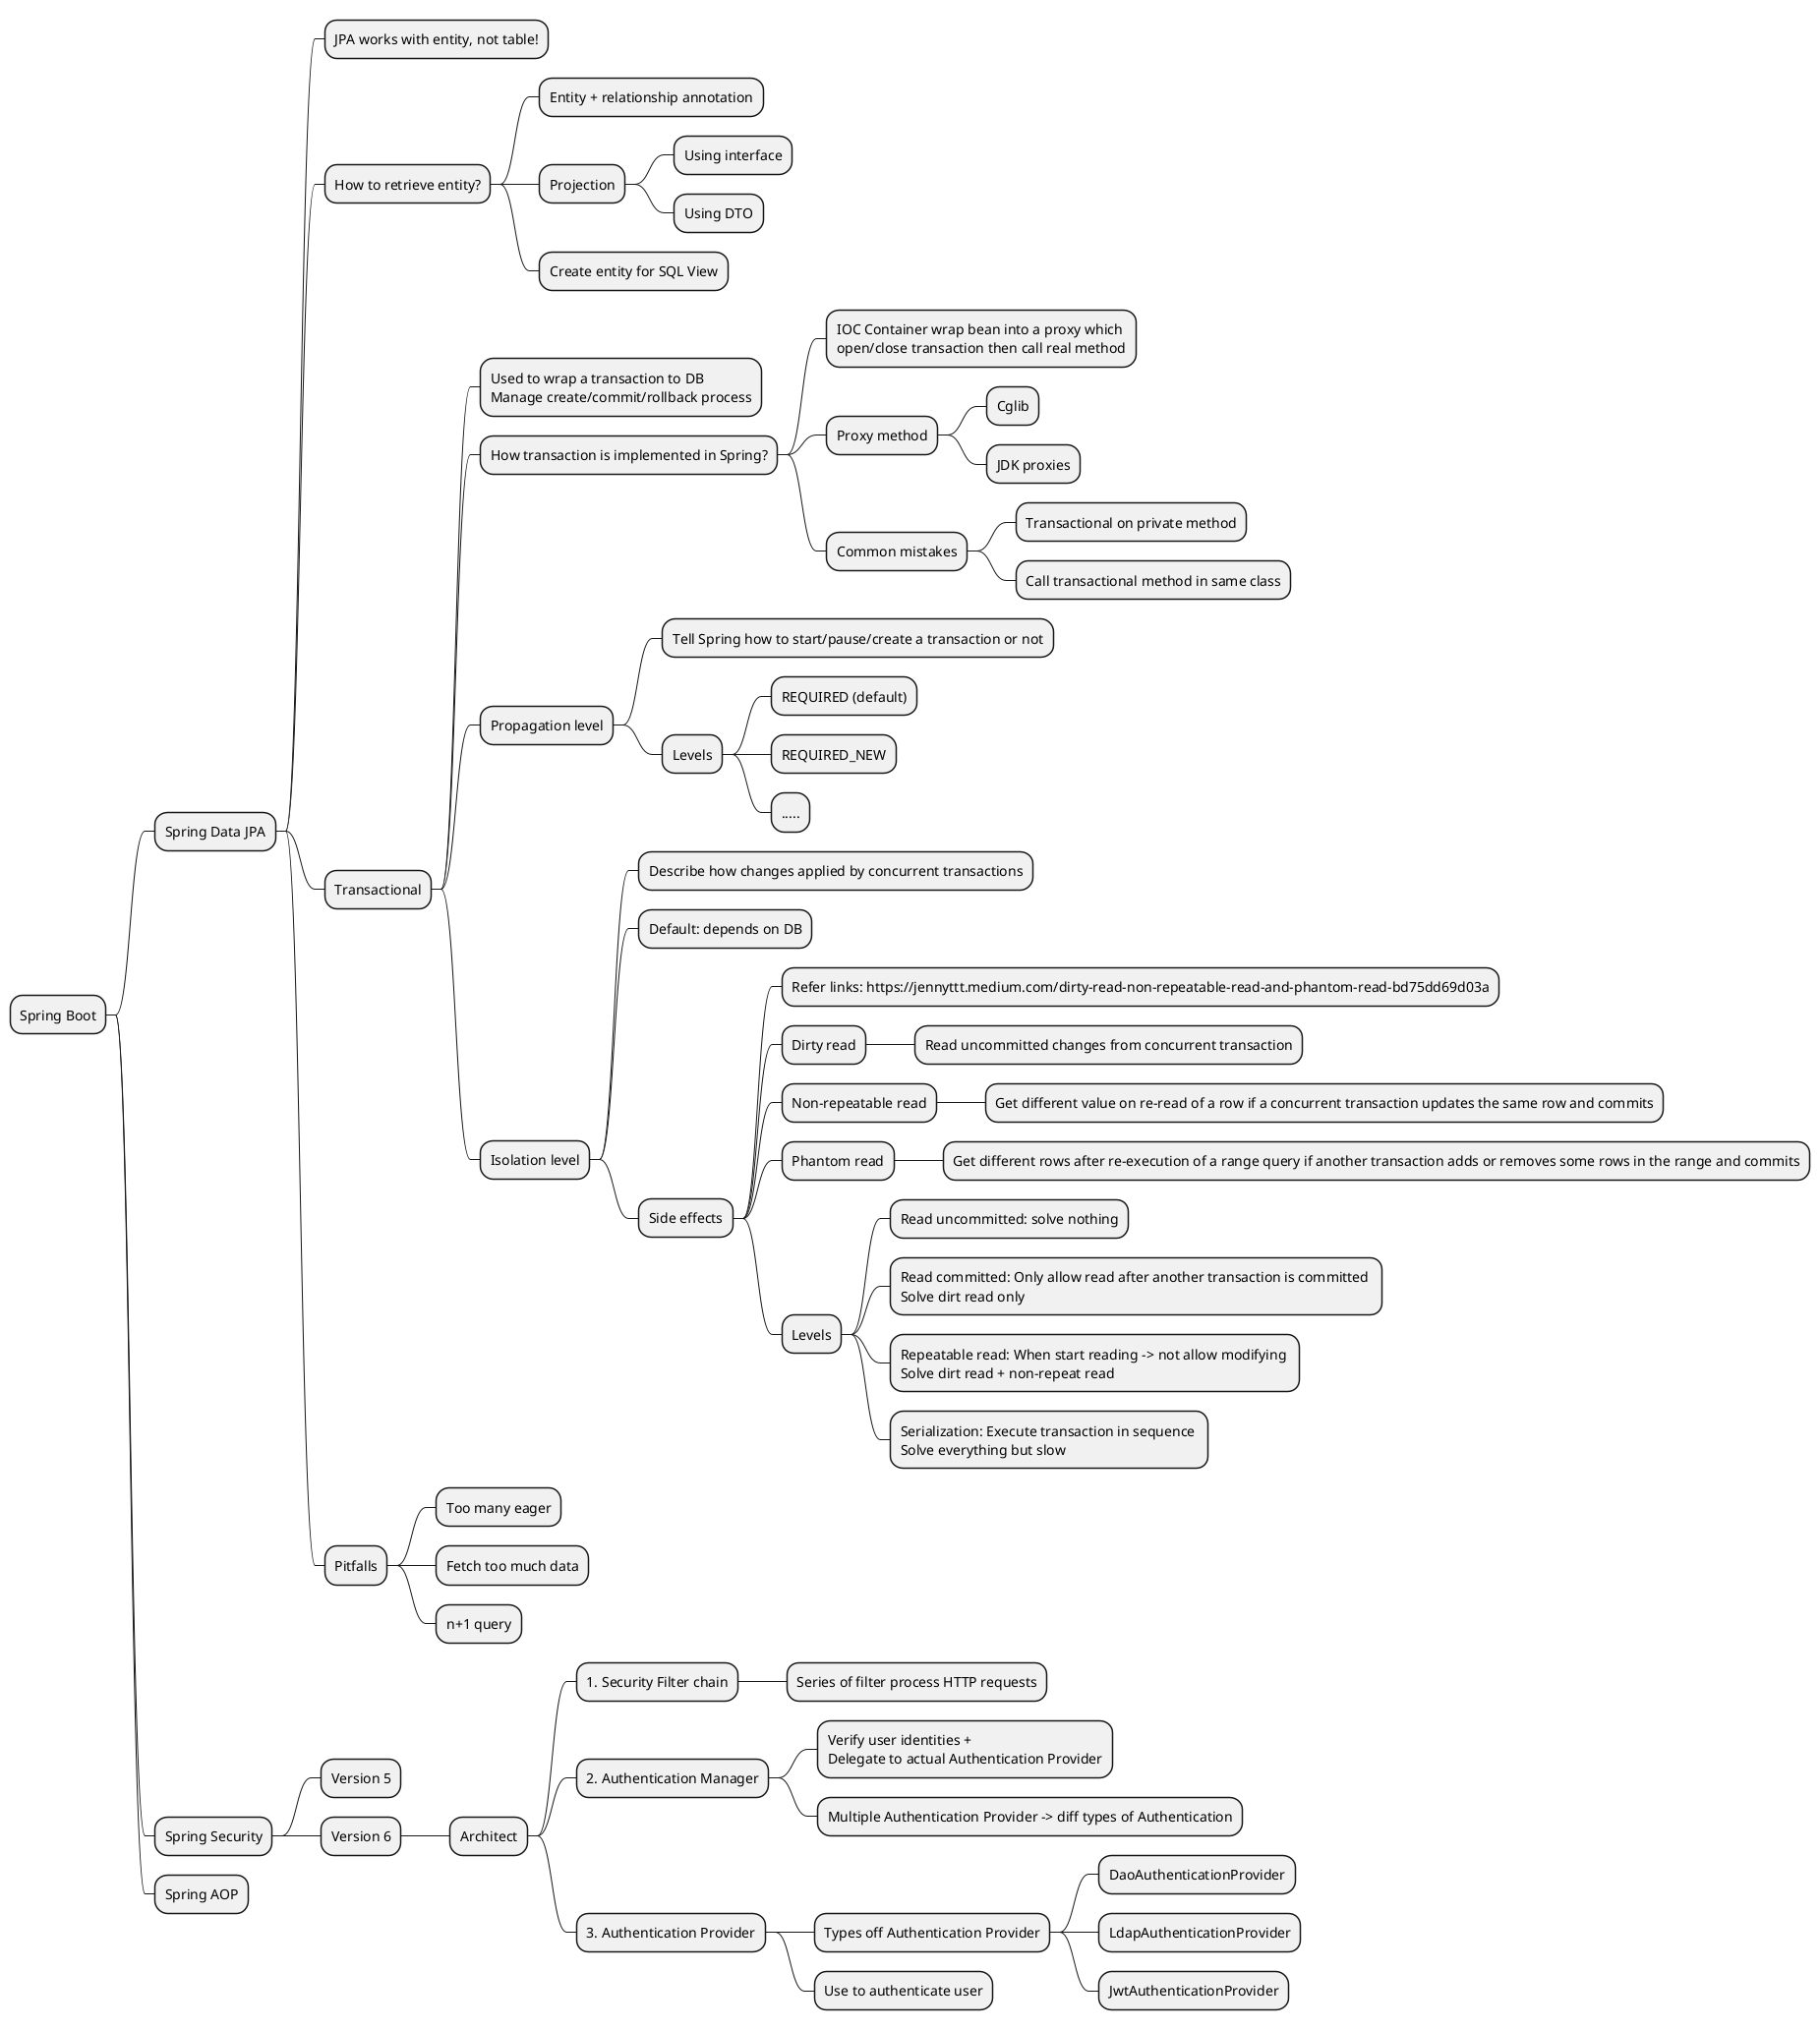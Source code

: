 @startmindmap
'https://plantuml.com/mindmap-diagram

* Spring Boot

** Spring Data JPA
*** JPA works with entity, not table!

*** How to retrieve entity?

**** Entity + relationship annotation

**** Projection

***** Using interface
***** Using DTO
**** Create entity for SQL View

*** Transactional

**** Used to wrap a transaction to DB \nManage create/commit/rollback process

**** How transaction is implemented in Spring?

***** IOC Container wrap bean into a proxy which \nopen/close transaction then call real method

***** Proxy method
****** Cglib
****** JDK proxies

***** Common mistakes

****** Transactional on private method
****** Call transactional method in same class

**** Propagation level

***** Tell Spring how to start/pause/create a transaction or not

***** Levels
****** REQUIRED (default)
****** REQUIRED_NEW
****** .....

**** Isolation level

***** Describe how changes applied by concurrent transactions

***** Default: depends on DB

***** Side effects
****** Refer links: https://jennyttt.medium.com/dirty-read-non-repeatable-read-and-phantom-read-bd75dd69d03a

****** Dirty read
******* Read uncommitted changes from concurrent transaction

****** Non-repeatable read
******* Get different value on re-read of a row if a concurrent transaction updates the same row and commits

****** Phantom read
******* Get different rows after re-execution of a range query if another transaction adds or removes some rows in the range and commits

****** Levels

******* Read uncommitted: solve nothing

******* Read committed: Only allow read after another transaction is committed \nSolve dirt read only

******* Repeatable read: When start reading -> not allow modifying \nSolve dirt read + non-repeat read

******* Serialization: Execute transaction in sequence \nSolve everything but slow

*** Pitfalls

**** Too many eager

**** Fetch too much data

**** n+1 query

** Spring Security

*** Version 5

*** Version 6

**** Architect

***** 1. Security Filter chain

****** Series of filter process HTTP requests

***** 2. Authentication Manager

****** Verify user identities + \nDelegate to actual Authentication Provider

****** Multiple Authentication Provider -> diff types of Authentication

***** 3. Authentication Provider

****** Types off Authentication Provider

******* DaoAuthenticationProvider
******* LdapAuthenticationProvider
******* JwtAuthenticationProvider

****** Use to authenticate user

** Spring AOP
@endmindmap
